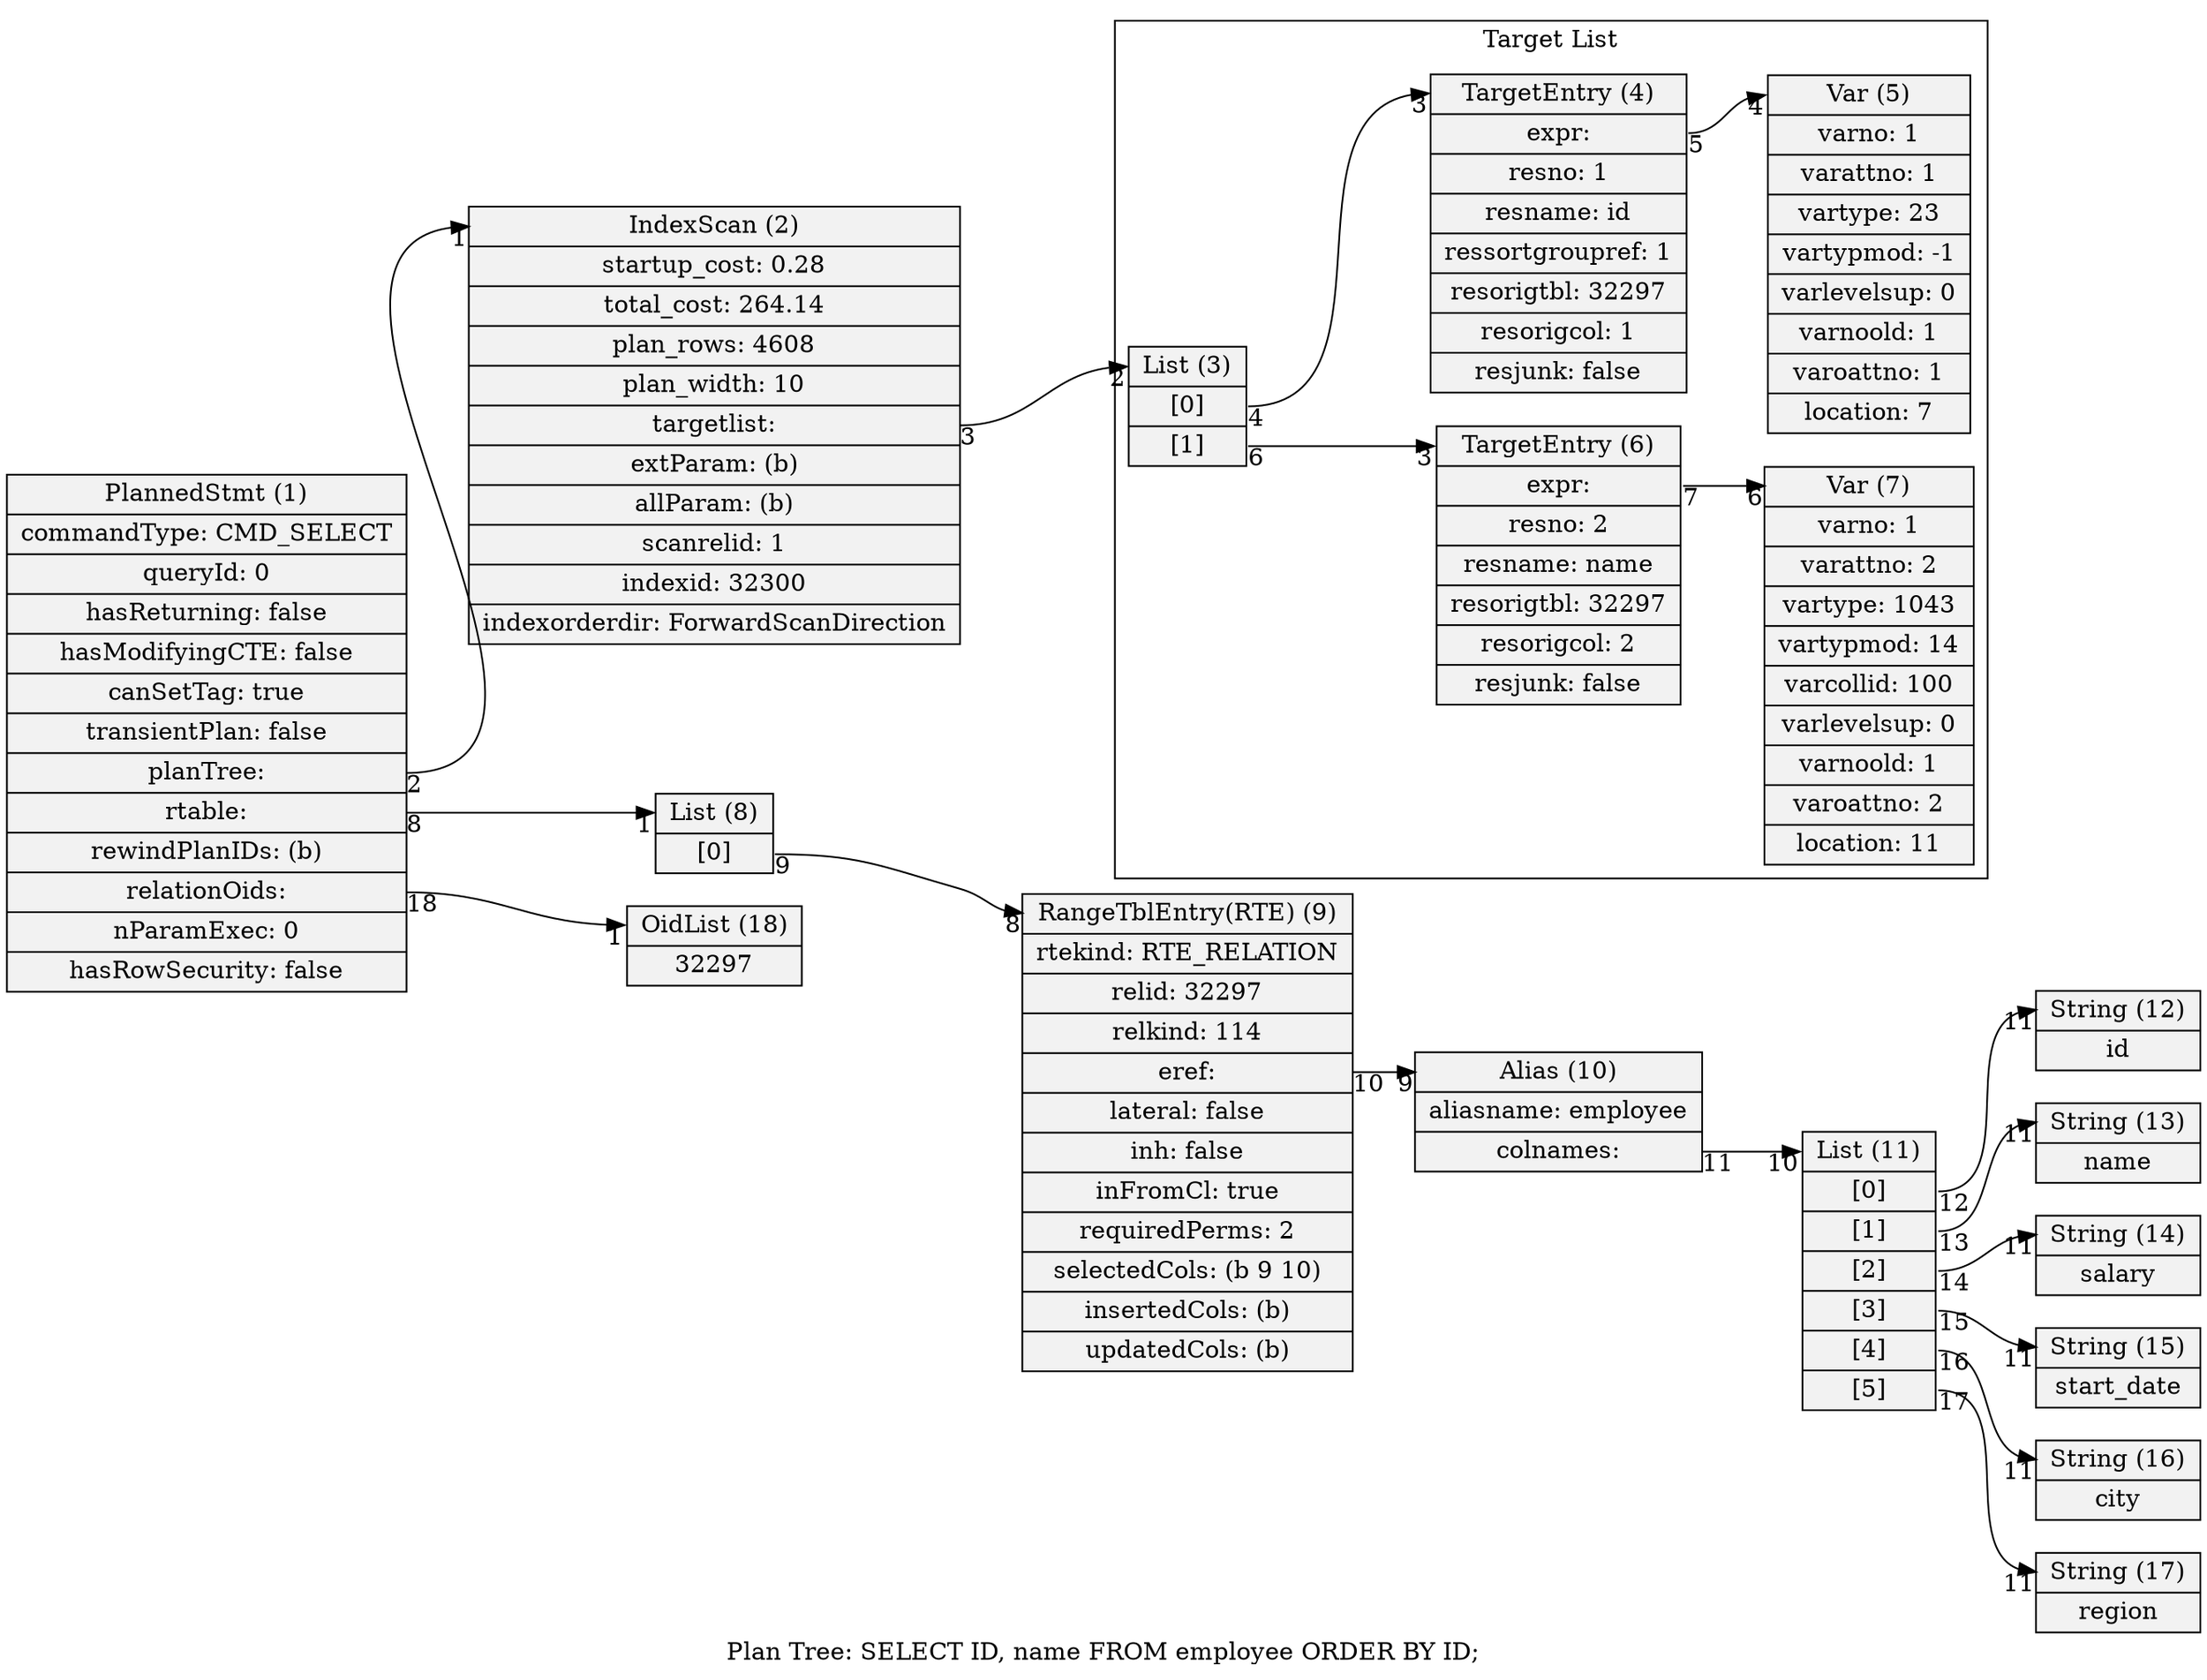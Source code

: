 digraph {
graph [rankdir = "LR", label = "Plan Tree: SELECT ID, name FROM employee ORDER BY ID;"]
node  [shape=record,style=filled,fillcolor=gray95]
edge  [arrowtail=empty]
2[label = "<head> IndexScan (2)|startup_cost: 0.28|total_cost: 264.14|plan_rows: 4608|plan_width: 10|<targetlist> targetlist: |extParam: (b)|allParam: (b)|scanrelid: 1|indexid: 32300|indexorderdir: ForwardScanDirection"]
10[label = "<head> Alias (10)|aliasname: employee|<colnames> colnames: "]
12[label = "<head> String (12)|id"]
11[label = "<head> List (11)|<1> [0]|<2> [1]|<3> [2]|<4> [3]|<5> [4]|<6> [5]"]
13[label = "<head> String (13)|name"]
14[label = "<head> String (14)|salary"]
15[label = "<head> String (15)|start_date"]
16[label = "<head> String (16)|city"]
17[label = "<head> String (17)|region"]
9[label = "<head> RangeTblEntry(RTE) (9)|rtekind: RTE_RELATION|relid: 32297|relkind: 114|<eref> eref: |lateral: false|inh: false|inFromCl: true|requiredPerms: 2|selectedCols: (b 9 10)|insertedCols: (b)|updatedCols: (b)"]
8[label = "<head> List (8)|<1> [0]"]
18[label = "<head> OidList (18)|32297 "]
1[label = "<head> PlannedStmt (1)|commandType: CMD_SELECT|queryId: 0|hasReturning: false|hasModifyingCTE: false|canSetTag: true|transientPlan: false|<planTree> planTree: |<rtable> rtable: |rewindPlanIDs: (b)|<relationOids> relationOids: |nParamExec: 0|hasRowSecurity: false"]

2:targetlist -> 3:head [headlabel = "2", taillabel = "3"]
10:colnames -> 11:head [headlabel = "10", taillabel = "11"]
11:1 -> 12:head [headlabel = "11", taillabel = "12"]
11:2 -> 13:head [headlabel = "11", taillabel = "13"]
11:3 -> 14:head [headlabel = "11", taillabel = "14"]
11:4 -> 15:head [headlabel = "11", taillabel = "15"]
11:5 -> 16:head [headlabel = "11", taillabel = "16"]
11:6 -> 17:head [headlabel = "11", taillabel = "17"]
9:eref -> 10:head [headlabel = "9", taillabel = "10"]
8:1 -> 9:head [headlabel = "8", taillabel = "9"]
1:planTree -> 2:head [headlabel = "1", taillabel = "2"]
1:rtable -> 8:head [headlabel = "1", taillabel = "8"]
1:relationOids -> 18:head [headlabel = "1", taillabel = "18"]

subgraph cluster_0 {
	label = "Target List";
	4[label = "<head> TargetEntry (4)|<expr> expr: |resno: 1|resname: id|ressortgroupref: 1|resorigtbl: 32297|resorigcol: 1|resjunk: false"]
	7[label = "<head> Var (7)|varno: 1|varattno: 2|vartype: 1043|vartypmod: 14|varcollid: 100|varlevelsup: 0|varnoold: 1|varoattno: 2|location: 11"]
	6[label = "<head> TargetEntry (6)|<expr> expr: |resno: 2|resname: name|resorigtbl: 32297|resorigcol: 2|resjunk: false"]
	5[label = "<head> Var (5)|varno: 1|varattno: 1|vartype: 23|vartypmod: -1|varlevelsup: 0|varnoold: 1|varoattno: 1|location: 7"]
	3[label = "<head> List (3)|<1> [0]|<2> [1]"]

	4:expr -> 5:head [headlabel = "4", taillabel = "5"]
	6:expr -> 7:head [headlabel = "6", taillabel = "7"]
	3:1 -> 4:head [headlabel = "3", taillabel = "4"]
	3:2 -> 6:head [headlabel = "3", taillabel = "6"]
}

}


